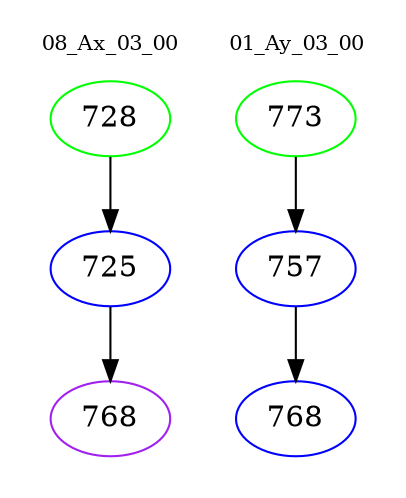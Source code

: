 digraph{
subgraph cluster_0 {
color = white
label = "08_Ax_03_00";
fontsize=10;
T0_728 [label="728", color="green"]
T0_728 -> T0_725 [color="black"]
T0_725 [label="725", color="blue"]
T0_725 -> T0_768 [color="black"]
T0_768 [label="768", color="purple"]
}
subgraph cluster_1 {
color = white
label = "01_Ay_03_00";
fontsize=10;
T1_773 [label="773", color="green"]
T1_773 -> T1_757 [color="black"]
T1_757 [label="757", color="blue"]
T1_757 -> T1_768 [color="black"]
T1_768 [label="768", color="blue"]
}
}
